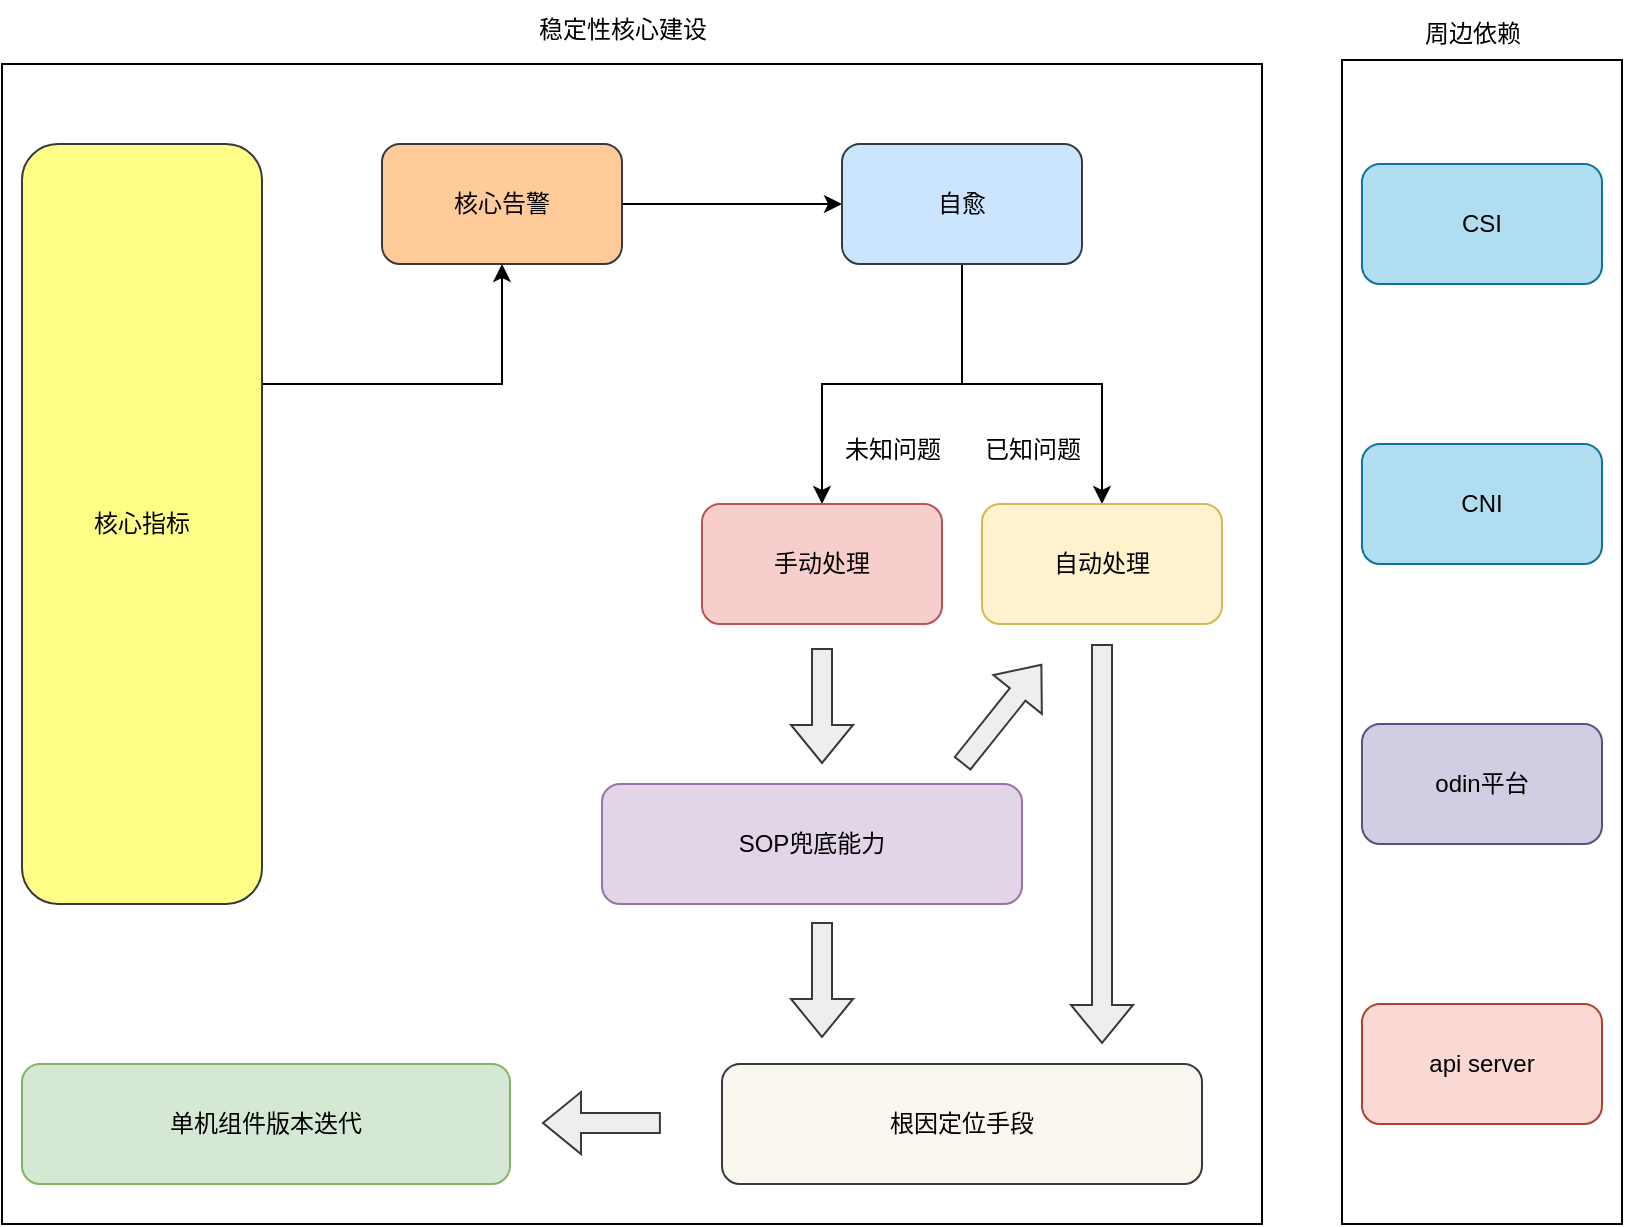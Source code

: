 <mxfile version="22.0.6" type="device" pages="2">
  <diagram name="第 1 页" id="KdyPB1xr6hROSxSkUHUS">
    <mxGraphModel dx="1304" dy="725" grid="0" gridSize="10" guides="1" tooltips="1" connect="1" arrows="1" fold="1" page="1" pageScale="1" pageWidth="3300" pageHeight="4681" math="0" shadow="0">
      <root>
        <mxCell id="0" />
        <mxCell id="1" parent="0" />
        <mxCell id="qUz9v_Lx46Wq200kah7_-18" value="" style="rounded=0;whiteSpace=wrap;html=1;" parent="1" vertex="1">
          <mxGeometry x="730" y="308" width="140" height="582" as="geometry" />
        </mxCell>
        <mxCell id="qUz9v_Lx46Wq200kah7_-13" value="" style="rounded=0;whiteSpace=wrap;html=1;" parent="1" vertex="1">
          <mxGeometry x="60" y="310" width="630" height="580" as="geometry" />
        </mxCell>
        <mxCell id="qUz9v_Lx46Wq200kah7_-6" style="edgeStyle=orthogonalEdgeStyle;rounded=0;orthogonalLoop=1;jettySize=auto;html=1;exitX=1;exitY=0.5;exitDx=0;exitDy=0;entryX=0;entryY=0.5;entryDx=0;entryDy=0;" parent="1" source="qUz9v_Lx46Wq200kah7_-2" target="qUz9v_Lx46Wq200kah7_-3" edge="1">
          <mxGeometry relative="1" as="geometry" />
        </mxCell>
        <mxCell id="qUz9v_Lx46Wq200kah7_-2" value="核心告警" style="rounded=1;whiteSpace=wrap;html=1;fillColor=#ffcc99;strokeColor=#36393d;" parent="1" vertex="1">
          <mxGeometry x="250" y="350" width="120" height="60" as="geometry" />
        </mxCell>
        <mxCell id="qUz9v_Lx46Wq200kah7_-21" style="edgeStyle=orthogonalEdgeStyle;rounded=0;orthogonalLoop=1;jettySize=auto;html=1;exitX=0.75;exitY=1;exitDx=0;exitDy=0;entryX=0.5;entryY=0;entryDx=0;entryDy=0;" parent="1" source="qUz9v_Lx46Wq200kah7_-3" target="qUz9v_Lx46Wq200kah7_-20" edge="1">
          <mxGeometry relative="1" as="geometry">
            <Array as="points">
              <mxPoint x="540" y="410" />
              <mxPoint x="540" y="470" />
              <mxPoint x="610" y="470" />
            </Array>
          </mxGeometry>
        </mxCell>
        <mxCell id="qUz9v_Lx46Wq200kah7_-22" style="edgeStyle=orthogonalEdgeStyle;rounded=0;orthogonalLoop=1;jettySize=auto;html=1;exitX=0.25;exitY=1;exitDx=0;exitDy=0;entryX=0.5;entryY=0;entryDx=0;entryDy=0;" parent="1" source="qUz9v_Lx46Wq200kah7_-3" target="qUz9v_Lx46Wq200kah7_-7" edge="1">
          <mxGeometry relative="1" as="geometry">
            <Array as="points">
              <mxPoint x="540" y="410" />
              <mxPoint x="540" y="470" />
              <mxPoint x="470" y="470" />
            </Array>
          </mxGeometry>
        </mxCell>
        <mxCell id="qUz9v_Lx46Wq200kah7_-3" value="自愈" style="rounded=1;whiteSpace=wrap;html=1;fillColor=#cce5ff;strokeColor=#36393d;" parent="1" vertex="1">
          <mxGeometry x="480" y="350" width="120" height="60" as="geometry" />
        </mxCell>
        <mxCell id="qUz9v_Lx46Wq200kah7_-7" value="手动处理" style="rounded=1;whiteSpace=wrap;html=1;fillColor=#f8cecc;strokeColor=#b85450;" parent="1" vertex="1">
          <mxGeometry x="410" y="530" width="120" height="60" as="geometry" />
        </mxCell>
        <mxCell id="qUz9v_Lx46Wq200kah7_-10" style="edgeStyle=orthogonalEdgeStyle;rounded=0;orthogonalLoop=1;jettySize=auto;html=1;exitX=1;exitY=0.5;exitDx=0;exitDy=0;entryX=0.5;entryY=1;entryDx=0;entryDy=0;" parent="1" source="qUz9v_Lx46Wq200kah7_-9" target="qUz9v_Lx46Wq200kah7_-2" edge="1">
          <mxGeometry relative="1" as="geometry">
            <Array as="points">
              <mxPoint x="190" y="470" />
              <mxPoint x="310" y="470" />
            </Array>
          </mxGeometry>
        </mxCell>
        <mxCell id="qUz9v_Lx46Wq200kah7_-9" value="核心指标" style="rounded=1;whiteSpace=wrap;html=1;fillColor=#ffff88;strokeColor=#36393d;" parent="1" vertex="1">
          <mxGeometry x="70" y="350" width="120" height="380" as="geometry" />
        </mxCell>
        <mxCell id="qUz9v_Lx46Wq200kah7_-14" value="CSI" style="rounded=1;whiteSpace=wrap;html=1;fillColor=#b1ddf0;strokeColor=#10739e;" parent="1" vertex="1">
          <mxGeometry x="740" y="360" width="120" height="60" as="geometry" />
        </mxCell>
        <mxCell id="qUz9v_Lx46Wq200kah7_-15" value="api server" style="rounded=1;whiteSpace=wrap;html=1;fillColor=#fad9d5;strokeColor=#ae4132;" parent="1" vertex="1">
          <mxGeometry x="740" y="780" width="120" height="60" as="geometry" />
        </mxCell>
        <mxCell id="qUz9v_Lx46Wq200kah7_-19" value="周边依赖" style="text;html=1;align=center;verticalAlign=middle;resizable=0;points=[];autosize=1;strokeColor=none;fillColor=none;" parent="1" vertex="1">
          <mxGeometry x="760" y="280" width="70" height="30" as="geometry" />
        </mxCell>
        <mxCell id="qUz9v_Lx46Wq200kah7_-20" value="自动处理" style="rounded=1;whiteSpace=wrap;html=1;fillColor=#fff2cc;strokeColor=#d6b656;" parent="1" vertex="1">
          <mxGeometry x="550" y="530" width="120" height="60" as="geometry" />
        </mxCell>
        <mxCell id="qUz9v_Lx46Wq200kah7_-23" value="未知问题" style="text;html=1;align=center;verticalAlign=middle;resizable=0;points=[];autosize=1;strokeColor=none;fillColor=none;" parent="1" vertex="1">
          <mxGeometry x="470" y="488" width="70" height="30" as="geometry" />
        </mxCell>
        <mxCell id="qUz9v_Lx46Wq200kah7_-24" value="已知问题" style="text;html=1;align=center;verticalAlign=middle;resizable=0;points=[];autosize=1;strokeColor=none;fillColor=none;" parent="1" vertex="1">
          <mxGeometry x="540" y="488" width="70" height="30" as="geometry" />
        </mxCell>
        <mxCell id="qUz9v_Lx46Wq200kah7_-25" value="稳定性核心建设" style="text;html=1;align=center;verticalAlign=middle;resizable=0;points=[];autosize=1;strokeColor=none;fillColor=none;" parent="1" vertex="1">
          <mxGeometry x="315" y="278" width="110" height="30" as="geometry" />
        </mxCell>
        <mxCell id="qUz9v_Lx46Wq200kah7_-26" value="odin平台" style="rounded=1;whiteSpace=wrap;html=1;fillColor=#d0cee2;strokeColor=#56517e;" parent="1" vertex="1">
          <mxGeometry x="740" y="640" width="120" height="60" as="geometry" />
        </mxCell>
        <mxCell id="R6Zn6SukXZlwrOoBzwCk-1" value="SOP兜底能力" style="rounded=1;whiteSpace=wrap;html=1;fillColor=#e1d5e7;strokeColor=#9673a6;" vertex="1" parent="1">
          <mxGeometry x="360" y="670" width="210" height="60" as="geometry" />
        </mxCell>
        <mxCell id="R6Zn6SukXZlwrOoBzwCk-2" value="根因定位手段" style="rounded=1;whiteSpace=wrap;html=1;fillColor=#f9f7ed;strokeColor=#36393d;" vertex="1" parent="1">
          <mxGeometry x="420" y="810" width="240" height="60" as="geometry" />
        </mxCell>
        <mxCell id="R6Zn6SukXZlwrOoBzwCk-3" value="" style="shape=flexArrow;endArrow=classic;html=1;rounded=0;fillColor=#eeeeee;strokeColor=#36393d;" edge="1" parent="1">
          <mxGeometry width="50" height="50" relative="1" as="geometry">
            <mxPoint x="610" y="600" as="sourcePoint" />
            <mxPoint x="610" y="800" as="targetPoint" />
          </mxGeometry>
        </mxCell>
        <mxCell id="R6Zn6SukXZlwrOoBzwCk-6" value="单机组件版本迭代" style="rounded=1;whiteSpace=wrap;html=1;fillColor=#d5e8d4;strokeColor=#82b366;" vertex="1" parent="1">
          <mxGeometry x="70" y="810" width="244" height="60" as="geometry" />
        </mxCell>
        <mxCell id="R6Zn6SukXZlwrOoBzwCk-7" value="" style="shape=flexArrow;endArrow=classic;html=1;rounded=0;fillColor=#eeeeee;strokeColor=#36393d;" edge="1" parent="1">
          <mxGeometry width="50" height="50" relative="1" as="geometry">
            <mxPoint x="389.45" y="839.55" as="sourcePoint" />
            <mxPoint x="330.0" y="839.55" as="targetPoint" />
          </mxGeometry>
        </mxCell>
        <mxCell id="R6Zn6SukXZlwrOoBzwCk-9" value="" style="shape=flexArrow;endArrow=classic;html=1;rounded=0;fillColor=#eeeeee;strokeColor=#36393d;" edge="1" parent="1">
          <mxGeometry width="50" height="50" relative="1" as="geometry">
            <mxPoint x="470" y="602" as="sourcePoint" />
            <mxPoint x="470" y="660" as="targetPoint" />
          </mxGeometry>
        </mxCell>
        <mxCell id="R6Zn6SukXZlwrOoBzwCk-10" value="" style="shape=flexArrow;endArrow=classic;html=1;rounded=0;fillColor=#eeeeee;strokeColor=#36393d;" edge="1" parent="1">
          <mxGeometry width="50" height="50" relative="1" as="geometry">
            <mxPoint x="470" y="739" as="sourcePoint" />
            <mxPoint x="470" y="797" as="targetPoint" />
          </mxGeometry>
        </mxCell>
        <mxCell id="R6Zn6SukXZlwrOoBzwCk-11" value="" style="shape=flexArrow;endArrow=classic;html=1;rounded=0;fillColor=#eeeeee;strokeColor=#36393d;" edge="1" parent="1">
          <mxGeometry width="50" height="50" relative="1" as="geometry">
            <mxPoint x="540" y="660" as="sourcePoint" />
            <mxPoint x="580" y="610" as="targetPoint" />
          </mxGeometry>
        </mxCell>
        <mxCell id="R6Zn6SukXZlwrOoBzwCk-12" value="CNI" style="rounded=1;whiteSpace=wrap;html=1;fillColor=#b1ddf0;strokeColor=#10739e;" vertex="1" parent="1">
          <mxGeometry x="740" y="500" width="120" height="60" as="geometry" />
        </mxCell>
      </root>
    </mxGraphModel>
  </diagram>
  <diagram id="0bXo3GBgJyn_usa-3X0x" name="第 2 页">
    <mxGraphModel dx="1434" dy="797" grid="1" gridSize="10" guides="1" tooltips="1" connect="1" arrows="1" fold="1" page="1" pageScale="1" pageWidth="3300" pageHeight="4681" math="0" shadow="0">
      <root>
        <mxCell id="0" />
        <mxCell id="1" parent="0" />
        <mxCell id="kDehzk2znc3_eoTFwjZg-6" style="edgeStyle=orthogonalEdgeStyle;rounded=0;orthogonalLoop=1;jettySize=auto;html=1;exitX=0.5;exitY=1;exitDx=0;exitDy=0;entryX=0.5;entryY=0;entryDx=0;entryDy=0;" edge="1" parent="1" source="kDehzk2znc3_eoTFwjZg-1" target="kDehzk2znc3_eoTFwjZg-4">
          <mxGeometry relative="1" as="geometry" />
        </mxCell>
        <mxCell id="kDehzk2znc3_eoTFwjZg-8" style="edgeStyle=orthogonalEdgeStyle;rounded=0;orthogonalLoop=1;jettySize=auto;html=1;exitX=0.5;exitY=1;exitDx=0;exitDy=0;entryX=0.5;entryY=0;entryDx=0;entryDy=0;" edge="1" parent="1" source="kDehzk2znc3_eoTFwjZg-1" target="kDehzk2znc3_eoTFwjZg-7">
          <mxGeometry relative="1" as="geometry" />
        </mxCell>
        <mxCell id="kDehzk2znc3_eoTFwjZg-1" value="" style="rounded=1;whiteSpace=wrap;html=1;" vertex="1" parent="1">
          <mxGeometry x="560" y="120" width="120" height="60" as="geometry" />
        </mxCell>
        <mxCell id="kDehzk2znc3_eoTFwjZg-4" value="" style="rounded=1;whiteSpace=wrap;html=1;" vertex="1" parent="1">
          <mxGeometry x="485" y="260" width="120" height="60" as="geometry" />
        </mxCell>
        <mxCell id="kDehzk2znc3_eoTFwjZg-7" value="" style="rounded=1;whiteSpace=wrap;html=1;" vertex="1" parent="1">
          <mxGeometry x="635" y="260" width="120" height="60" as="geometry" />
        </mxCell>
      </root>
    </mxGraphModel>
  </diagram>
</mxfile>
